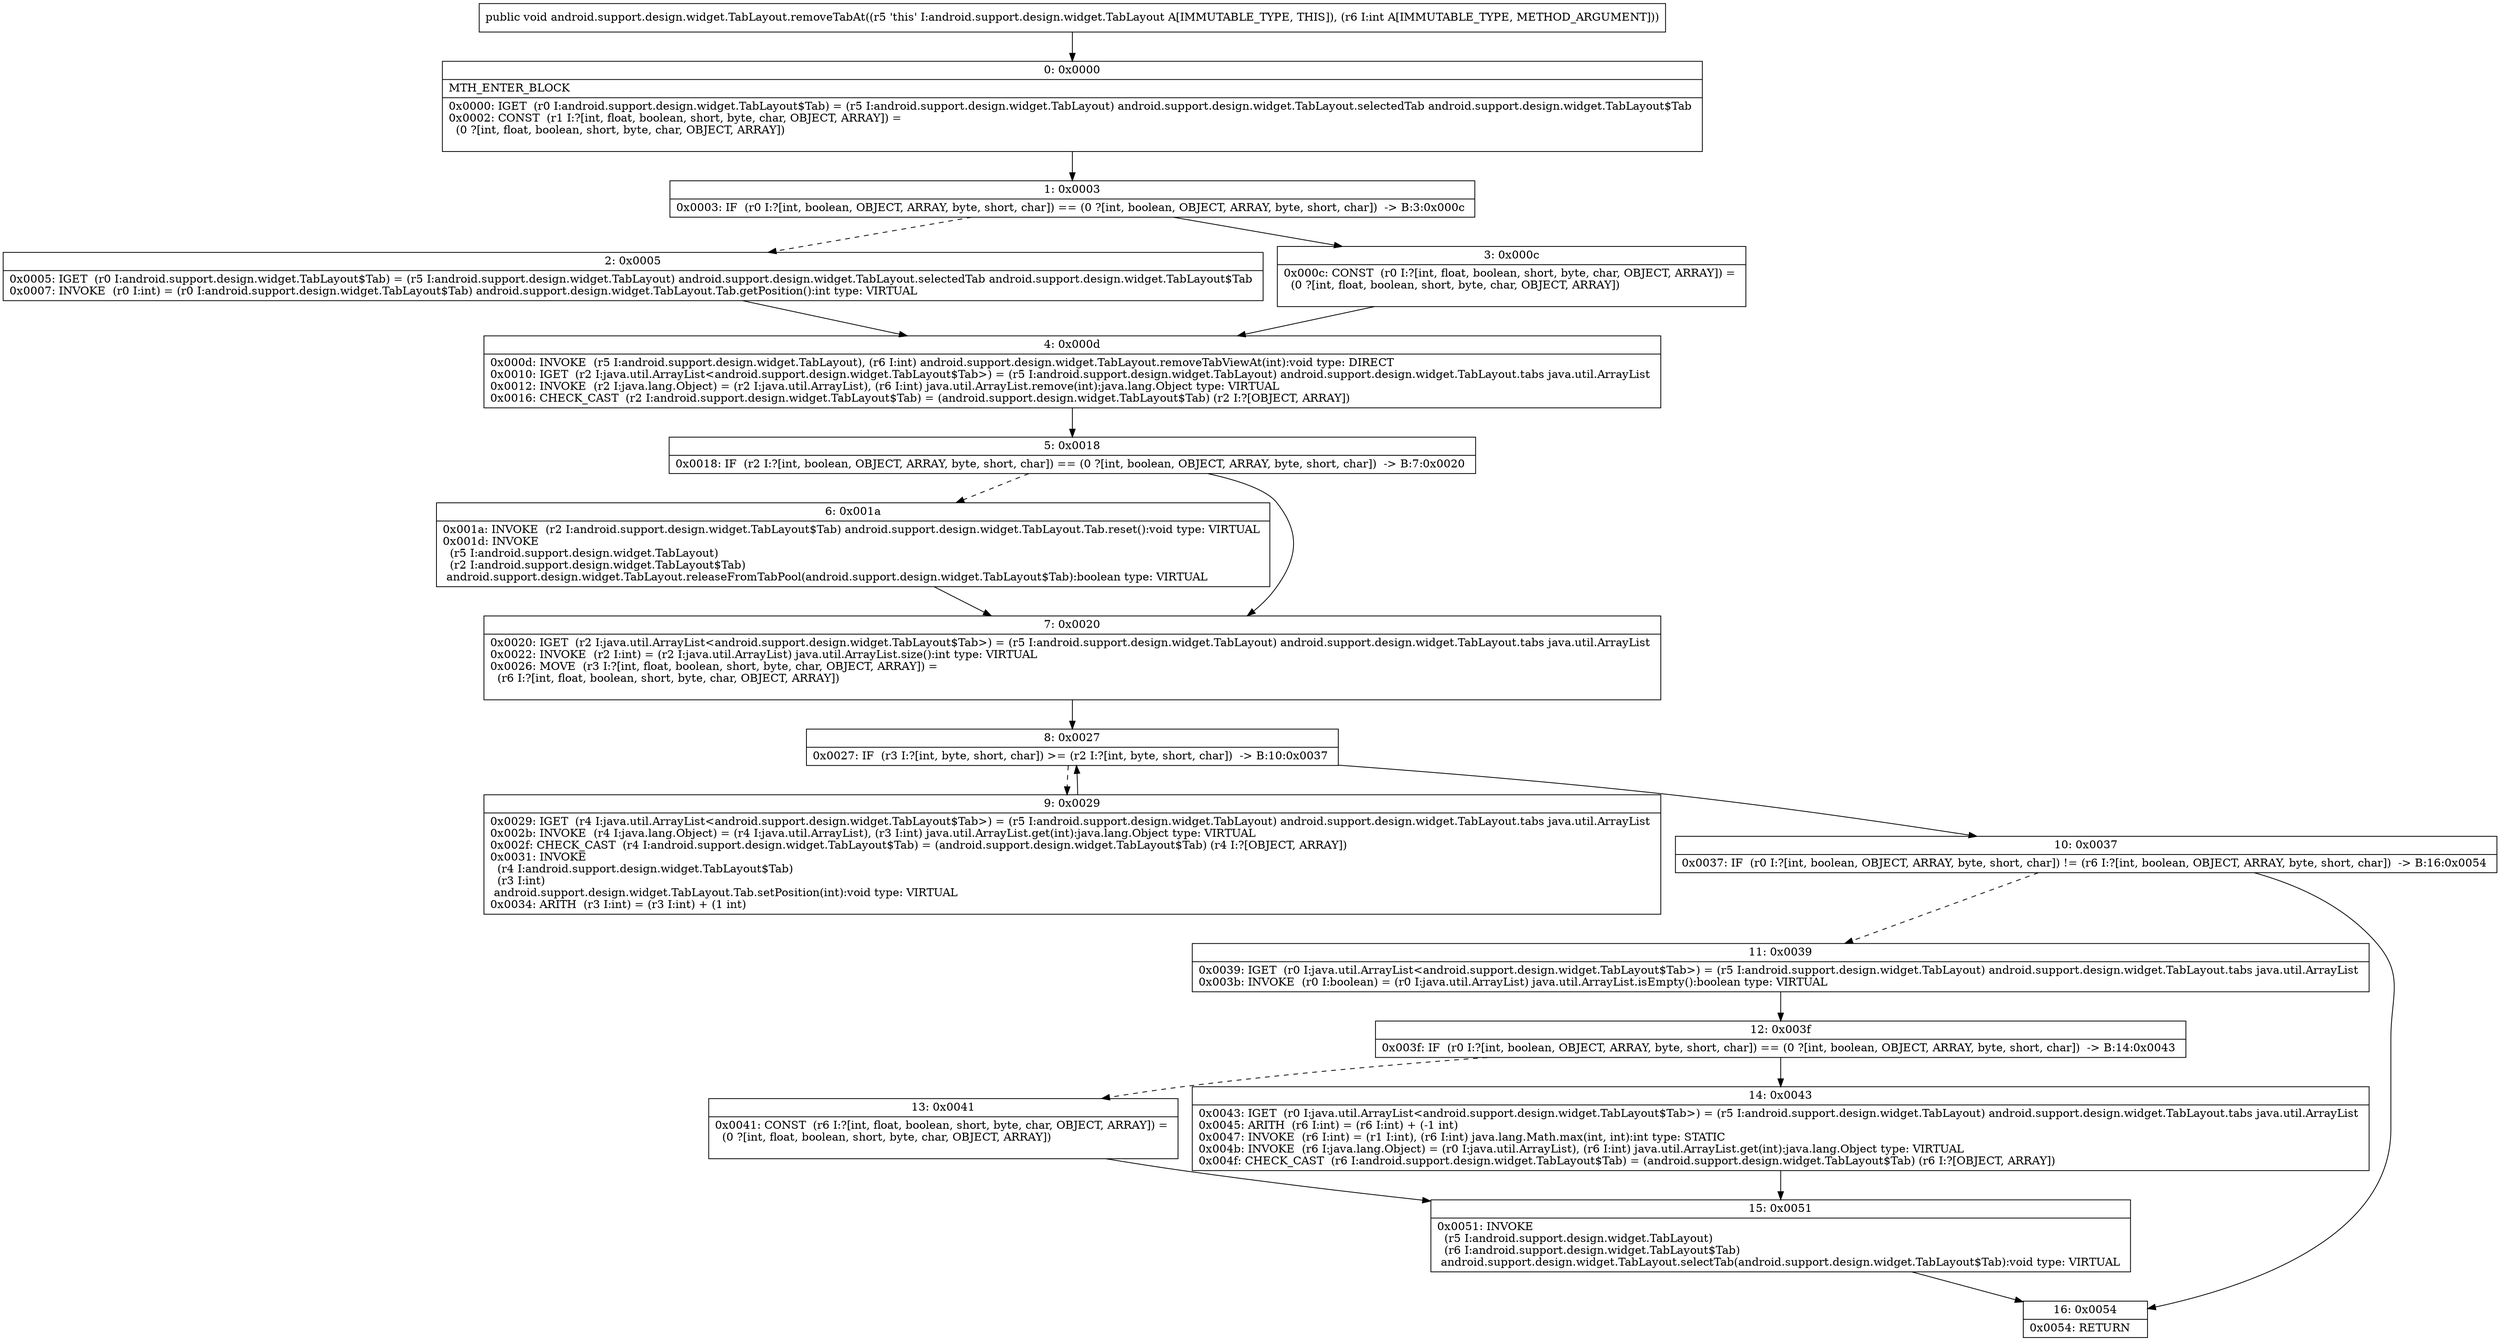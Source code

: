 digraph "CFG forandroid.support.design.widget.TabLayout.removeTabAt(I)V" {
Node_0 [shape=record,label="{0\:\ 0x0000|MTH_ENTER_BLOCK\l|0x0000: IGET  (r0 I:android.support.design.widget.TabLayout$Tab) = (r5 I:android.support.design.widget.TabLayout) android.support.design.widget.TabLayout.selectedTab android.support.design.widget.TabLayout$Tab \l0x0002: CONST  (r1 I:?[int, float, boolean, short, byte, char, OBJECT, ARRAY]) = \l  (0 ?[int, float, boolean, short, byte, char, OBJECT, ARRAY])\l \l}"];
Node_1 [shape=record,label="{1\:\ 0x0003|0x0003: IF  (r0 I:?[int, boolean, OBJECT, ARRAY, byte, short, char]) == (0 ?[int, boolean, OBJECT, ARRAY, byte, short, char])  \-\> B:3:0x000c \l}"];
Node_2 [shape=record,label="{2\:\ 0x0005|0x0005: IGET  (r0 I:android.support.design.widget.TabLayout$Tab) = (r5 I:android.support.design.widget.TabLayout) android.support.design.widget.TabLayout.selectedTab android.support.design.widget.TabLayout$Tab \l0x0007: INVOKE  (r0 I:int) = (r0 I:android.support.design.widget.TabLayout$Tab) android.support.design.widget.TabLayout.Tab.getPosition():int type: VIRTUAL \l}"];
Node_3 [shape=record,label="{3\:\ 0x000c|0x000c: CONST  (r0 I:?[int, float, boolean, short, byte, char, OBJECT, ARRAY]) = \l  (0 ?[int, float, boolean, short, byte, char, OBJECT, ARRAY])\l \l}"];
Node_4 [shape=record,label="{4\:\ 0x000d|0x000d: INVOKE  (r5 I:android.support.design.widget.TabLayout), (r6 I:int) android.support.design.widget.TabLayout.removeTabViewAt(int):void type: DIRECT \l0x0010: IGET  (r2 I:java.util.ArrayList\<android.support.design.widget.TabLayout$Tab\>) = (r5 I:android.support.design.widget.TabLayout) android.support.design.widget.TabLayout.tabs java.util.ArrayList \l0x0012: INVOKE  (r2 I:java.lang.Object) = (r2 I:java.util.ArrayList), (r6 I:int) java.util.ArrayList.remove(int):java.lang.Object type: VIRTUAL \l0x0016: CHECK_CAST  (r2 I:android.support.design.widget.TabLayout$Tab) = (android.support.design.widget.TabLayout$Tab) (r2 I:?[OBJECT, ARRAY]) \l}"];
Node_5 [shape=record,label="{5\:\ 0x0018|0x0018: IF  (r2 I:?[int, boolean, OBJECT, ARRAY, byte, short, char]) == (0 ?[int, boolean, OBJECT, ARRAY, byte, short, char])  \-\> B:7:0x0020 \l}"];
Node_6 [shape=record,label="{6\:\ 0x001a|0x001a: INVOKE  (r2 I:android.support.design.widget.TabLayout$Tab) android.support.design.widget.TabLayout.Tab.reset():void type: VIRTUAL \l0x001d: INVOKE  \l  (r5 I:android.support.design.widget.TabLayout)\l  (r2 I:android.support.design.widget.TabLayout$Tab)\l android.support.design.widget.TabLayout.releaseFromTabPool(android.support.design.widget.TabLayout$Tab):boolean type: VIRTUAL \l}"];
Node_7 [shape=record,label="{7\:\ 0x0020|0x0020: IGET  (r2 I:java.util.ArrayList\<android.support.design.widget.TabLayout$Tab\>) = (r5 I:android.support.design.widget.TabLayout) android.support.design.widget.TabLayout.tabs java.util.ArrayList \l0x0022: INVOKE  (r2 I:int) = (r2 I:java.util.ArrayList) java.util.ArrayList.size():int type: VIRTUAL \l0x0026: MOVE  (r3 I:?[int, float, boolean, short, byte, char, OBJECT, ARRAY]) = \l  (r6 I:?[int, float, boolean, short, byte, char, OBJECT, ARRAY])\l \l}"];
Node_8 [shape=record,label="{8\:\ 0x0027|0x0027: IF  (r3 I:?[int, byte, short, char]) \>= (r2 I:?[int, byte, short, char])  \-\> B:10:0x0037 \l}"];
Node_9 [shape=record,label="{9\:\ 0x0029|0x0029: IGET  (r4 I:java.util.ArrayList\<android.support.design.widget.TabLayout$Tab\>) = (r5 I:android.support.design.widget.TabLayout) android.support.design.widget.TabLayout.tabs java.util.ArrayList \l0x002b: INVOKE  (r4 I:java.lang.Object) = (r4 I:java.util.ArrayList), (r3 I:int) java.util.ArrayList.get(int):java.lang.Object type: VIRTUAL \l0x002f: CHECK_CAST  (r4 I:android.support.design.widget.TabLayout$Tab) = (android.support.design.widget.TabLayout$Tab) (r4 I:?[OBJECT, ARRAY]) \l0x0031: INVOKE  \l  (r4 I:android.support.design.widget.TabLayout$Tab)\l  (r3 I:int)\l android.support.design.widget.TabLayout.Tab.setPosition(int):void type: VIRTUAL \l0x0034: ARITH  (r3 I:int) = (r3 I:int) + (1 int) \l}"];
Node_10 [shape=record,label="{10\:\ 0x0037|0x0037: IF  (r0 I:?[int, boolean, OBJECT, ARRAY, byte, short, char]) != (r6 I:?[int, boolean, OBJECT, ARRAY, byte, short, char])  \-\> B:16:0x0054 \l}"];
Node_11 [shape=record,label="{11\:\ 0x0039|0x0039: IGET  (r0 I:java.util.ArrayList\<android.support.design.widget.TabLayout$Tab\>) = (r5 I:android.support.design.widget.TabLayout) android.support.design.widget.TabLayout.tabs java.util.ArrayList \l0x003b: INVOKE  (r0 I:boolean) = (r0 I:java.util.ArrayList) java.util.ArrayList.isEmpty():boolean type: VIRTUAL \l}"];
Node_12 [shape=record,label="{12\:\ 0x003f|0x003f: IF  (r0 I:?[int, boolean, OBJECT, ARRAY, byte, short, char]) == (0 ?[int, boolean, OBJECT, ARRAY, byte, short, char])  \-\> B:14:0x0043 \l}"];
Node_13 [shape=record,label="{13\:\ 0x0041|0x0041: CONST  (r6 I:?[int, float, boolean, short, byte, char, OBJECT, ARRAY]) = \l  (0 ?[int, float, boolean, short, byte, char, OBJECT, ARRAY])\l \l}"];
Node_14 [shape=record,label="{14\:\ 0x0043|0x0043: IGET  (r0 I:java.util.ArrayList\<android.support.design.widget.TabLayout$Tab\>) = (r5 I:android.support.design.widget.TabLayout) android.support.design.widget.TabLayout.tabs java.util.ArrayList \l0x0045: ARITH  (r6 I:int) = (r6 I:int) + (\-1 int) \l0x0047: INVOKE  (r6 I:int) = (r1 I:int), (r6 I:int) java.lang.Math.max(int, int):int type: STATIC \l0x004b: INVOKE  (r6 I:java.lang.Object) = (r0 I:java.util.ArrayList), (r6 I:int) java.util.ArrayList.get(int):java.lang.Object type: VIRTUAL \l0x004f: CHECK_CAST  (r6 I:android.support.design.widget.TabLayout$Tab) = (android.support.design.widget.TabLayout$Tab) (r6 I:?[OBJECT, ARRAY]) \l}"];
Node_15 [shape=record,label="{15\:\ 0x0051|0x0051: INVOKE  \l  (r5 I:android.support.design.widget.TabLayout)\l  (r6 I:android.support.design.widget.TabLayout$Tab)\l android.support.design.widget.TabLayout.selectTab(android.support.design.widget.TabLayout$Tab):void type: VIRTUAL \l}"];
Node_16 [shape=record,label="{16\:\ 0x0054|0x0054: RETURN   \l}"];
MethodNode[shape=record,label="{public void android.support.design.widget.TabLayout.removeTabAt((r5 'this' I:android.support.design.widget.TabLayout A[IMMUTABLE_TYPE, THIS]), (r6 I:int A[IMMUTABLE_TYPE, METHOD_ARGUMENT])) }"];
MethodNode -> Node_0;
Node_0 -> Node_1;
Node_1 -> Node_2[style=dashed];
Node_1 -> Node_3;
Node_2 -> Node_4;
Node_3 -> Node_4;
Node_4 -> Node_5;
Node_5 -> Node_6[style=dashed];
Node_5 -> Node_7;
Node_6 -> Node_7;
Node_7 -> Node_8;
Node_8 -> Node_9[style=dashed];
Node_8 -> Node_10;
Node_9 -> Node_8;
Node_10 -> Node_11[style=dashed];
Node_10 -> Node_16;
Node_11 -> Node_12;
Node_12 -> Node_13[style=dashed];
Node_12 -> Node_14;
Node_13 -> Node_15;
Node_14 -> Node_15;
Node_15 -> Node_16;
}

